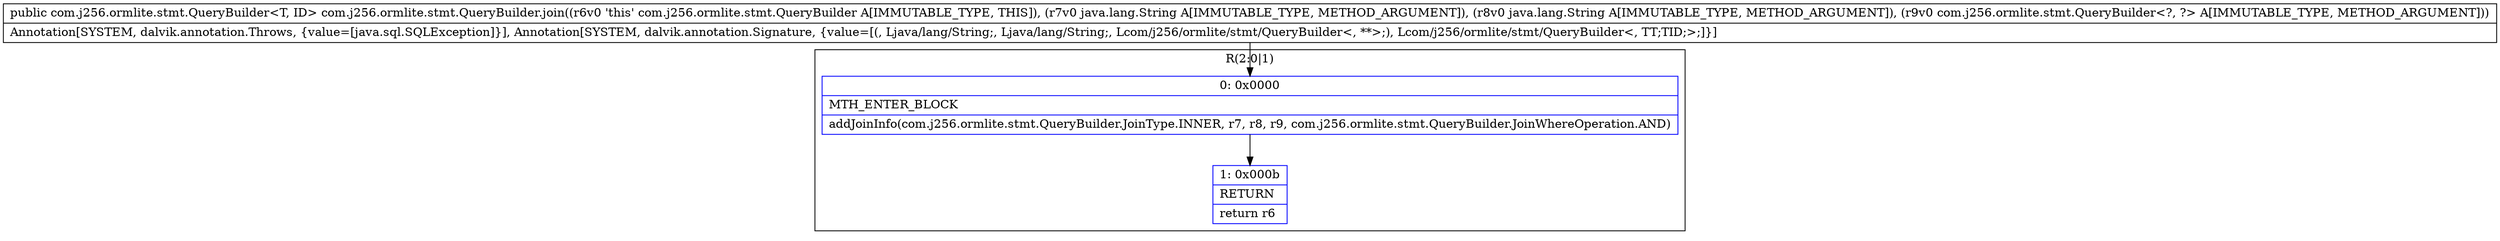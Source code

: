 digraph "CFG forcom.j256.ormlite.stmt.QueryBuilder.join(Ljava\/lang\/String;Ljava\/lang\/String;Lcom\/j256\/ormlite\/stmt\/QueryBuilder;)Lcom\/j256\/ormlite\/stmt\/QueryBuilder;" {
subgraph cluster_Region_821666919 {
label = "R(2:0|1)";
node [shape=record,color=blue];
Node_0 [shape=record,label="{0\:\ 0x0000|MTH_ENTER_BLOCK\l|addJoinInfo(com.j256.ormlite.stmt.QueryBuilder.JoinType.INNER, r7, r8, r9, com.j256.ormlite.stmt.QueryBuilder.JoinWhereOperation.AND)\l}"];
Node_1 [shape=record,label="{1\:\ 0x000b|RETURN\l|return r6\l}"];
}
MethodNode[shape=record,label="{public com.j256.ormlite.stmt.QueryBuilder\<T, ID\> com.j256.ormlite.stmt.QueryBuilder.join((r6v0 'this' com.j256.ormlite.stmt.QueryBuilder A[IMMUTABLE_TYPE, THIS]), (r7v0 java.lang.String A[IMMUTABLE_TYPE, METHOD_ARGUMENT]), (r8v0 java.lang.String A[IMMUTABLE_TYPE, METHOD_ARGUMENT]), (r9v0 com.j256.ormlite.stmt.QueryBuilder\<?, ?\> A[IMMUTABLE_TYPE, METHOD_ARGUMENT]))  | Annotation[SYSTEM, dalvik.annotation.Throws, \{value=[java.sql.SQLException]\}], Annotation[SYSTEM, dalvik.annotation.Signature, \{value=[(, Ljava\/lang\/String;, Ljava\/lang\/String;, Lcom\/j256\/ormlite\/stmt\/QueryBuilder\<, **\>;), Lcom\/j256\/ormlite\/stmt\/QueryBuilder\<, TT;TID;\>;]\}]\l}"];
MethodNode -> Node_0;
Node_0 -> Node_1;
}

